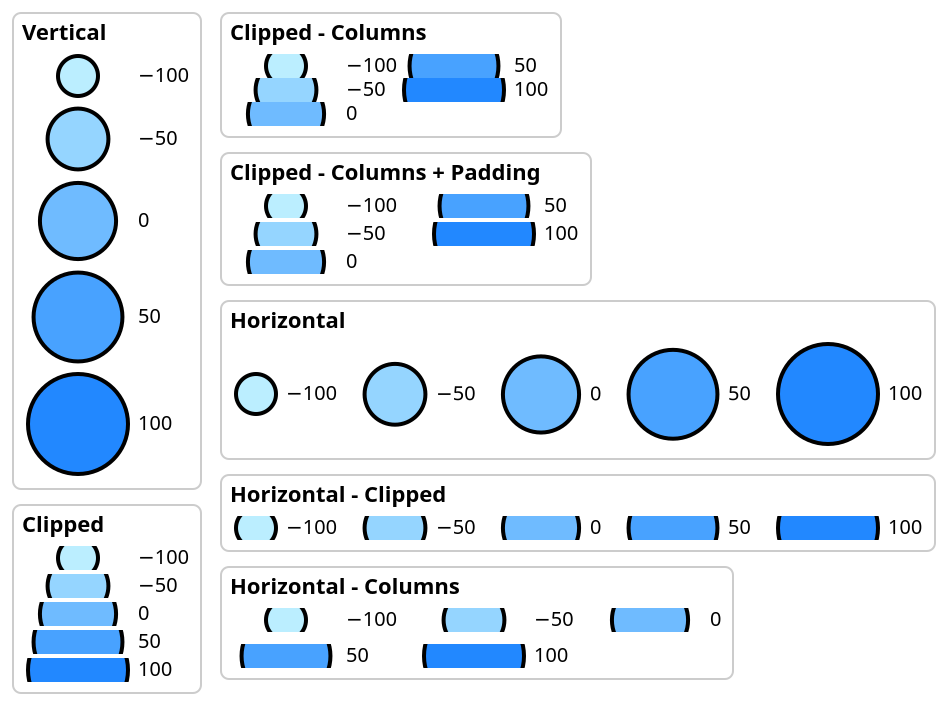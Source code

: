 {
  "$schema": "https://vega.github.io/schema/vega/v5.json",
  "width": 0,
  "height": 0,
  "padding": 5,
  "autosize": {"type": "pad", "resize": true},

  "config": {
    "legend": {
      "offset": 10,
      "strokeColor": "#ccc",
      "cornerRadius": 4,
      "symbolOffset": 2,
      "symbolStrokeWidth": 2,
      "symbolStrokeColor": "#000",
      "clipHeight": 12,
      "rowPadding": 2,
      "titleOrient": {"signal": "titleOrient"},
      "titleAnchor": {"signal": "titleAnchor"}
    }
  },

  "signals": [
    {
      "name": "colPadding", "value": 0,
      "bind": {"input": "range", "min": 0, "max": 20, "step": 1}
    },
    {
      "name": "rowPadding", "value": 0,
      "bind": {"input": "range", "min": 0, "max": 20, "step": 1}
    },
    {
      "name": "legendPadding", "value": 5,
      "bind": {"input": "range", "min": 0, "max": 20, "step": 1}
    },
    {
      "name": "titleOrient", "value": "top",
      "bind": {"input": "select", "options": ["top", "left", "bottom", "right"]}
    },
    {
      "name": "titleAnchor", "value": null,
      "bind": {"input": "select", "options": ["start", "middle", "end", null]}
    }
  ],

  "scales": [
    {
      "name": "size",
      "type": "linear",
      "range": [400, 2500],
      "domain": [-100, 100],
      "nice": false, "zero": false
    },
    {
      "name": "fill",
      "type": "linear",
      "range": ["#bef", "#28f"],
      "domain": [-100, 100],
      "nice": false, "zero": false
    }
  ],

  "legends": [
    {
      "title": "Vertical",
      "type": "symbol", "size": "size", "fill": "fill",
      "orient": "left",
      "direction": "vertical",
      "offset": 0,
      "clipHeight": 0,
      "padding": {"signal": "legendPadding"},
      "encode": {
        "entries": {
          "interactive": true,
          "update": {"fill": {"value": "transparent"}},
          "hover": {"fill": {"value": "#fcc"}}
        },
        "symbols": {
          "interactive": true,
          "update": {"size": {"scale": "size", "field": "value"}},
          "hover": {"size": {"value": 10000}}
        }
      }
    },
    {
      "title": "Clipped",
      "type": "symbol", "size": "size", "fill": "fill",
      "orient": "left",
      "direction": "vertical",
      "offset": 0,
      "padding": {"signal": "legendPadding"},
      "encode": {
        "entries": {
          "interactive": true,
          "update": {"fill": {"value": "transparent"}},
          "hover": {"fill": {"value": "#fcc"}}
        }
      }
    },
    {
      "title": "Clipped - Columns",
      "type": "symbol", "size": "size", "fill": "fill",
      "orient": "right",
      "direction": "vertical",
      "columns": 2,
      "columnPadding": {"signal": "colPadding"},
      "rowPadding": {"signal": "rowPadding"},
      "padding": {"signal": "legendPadding"},
      "encode": {
        "entries": {
          "interactive": true,
          "update": {"fill": {"value": "transparent"}},
          "hover": {"fill": {"value": "#fcc"}}
        },
        "symbols": {
          "interactive": true,
          "update": {"size": {"scale": "size", "field": "value"}},
          "hover": {"size": {"value": 10000}}
        },
        "title": {
          "interactive": true,
          "update": {"fontSize": {"value": 11}},
          "hover": {"fontSize": {"value": 20}}
        }
      }
    },
    {
      "title": "Clipped - Columns + Padding",
      "type": "symbol", "size": "size", "fill": "fill",
      "orient": "right",
      "direction": "vertical",
      "columns": 2,
      "columnPadding": 15,
      "rowPadding": 2,
      "padding": {"signal": "legendPadding"},
      "encode": {
        "entries": {
          "interactive": true,
          "update": {"fill": {"value": "transparent"}},
          "hover": {"fill": {"value": "#fcc"}}
        }
      }
    },
    {
      "title": "Horizontal",
      "type": "symbol", "size": "size", "fill": "fill",
      "orient": "right",
      "direction": "horizontal",
      "clipHeight": 0,
      "padding": {"signal": "legendPadding"},
      "encode": {
        "entries": {
          "interactive": true,
          "update": {"fill": {"value": "transparent"}},
          "hover": {"fill": {"value": "#fcc"}}
        }
      }
    },
    {
      "title": "Horizontal - Clipped",
      "type": "symbol", "size": "size", "fill": "fill",
      "orient": "right",
      "direction": "horizontal",
      "padding": {"signal": "legendPadding"},
      "encode": {
        "entries": {
          "interactive": true,
          "update": {"fill": {"value": "transparent"}},
          "hover": {"fill": {"value": "#fcc"}}
        }
      }
    },
    {
      "title": "Horizontal - Columns",
      "type": "symbol", "size": "size", "fill": "fill",
      "orient": "right",
      "direction": "horizontal",
      "columns": 3,
      "rowPadding": 6,
      "padding": {"signal": "legendPadding"},
      "encode": {
        "entries": {
          "interactive": true,
          "update": {"fill": {"value": "transparent"}},
          "hover": {"fill": {"value": "#fcc"}}
        }
      }
    }
  ]
}
